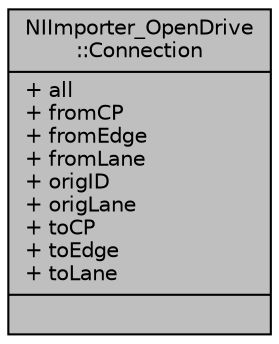 digraph "NIImporter_OpenDrive::Connection"
{
  edge [fontname="Helvetica",fontsize="10",labelfontname="Helvetica",labelfontsize="10"];
  node [fontname="Helvetica",fontsize="10",shape=record];
  Node1 [label="{NIImporter_OpenDrive\l::Connection\n|+ all\l+ fromCP\l+ fromEdge\l+ fromLane\l+ origID\l+ origLane\l+ toCP\l+ toEdge\l+ toLane\l|}",height=0.2,width=0.4,color="black", fillcolor="grey75", style="filled", fontcolor="black"];
}
